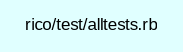 digraph TopLevel {
    compound = true
    bgcolor = lightcyan1
    fontname = Arial
    fontsize = 8
    label = "rico/test/alltests.rb"
    node [
        fontname = Arial,
        fontsize = 8,
        color = black
    ]

}

